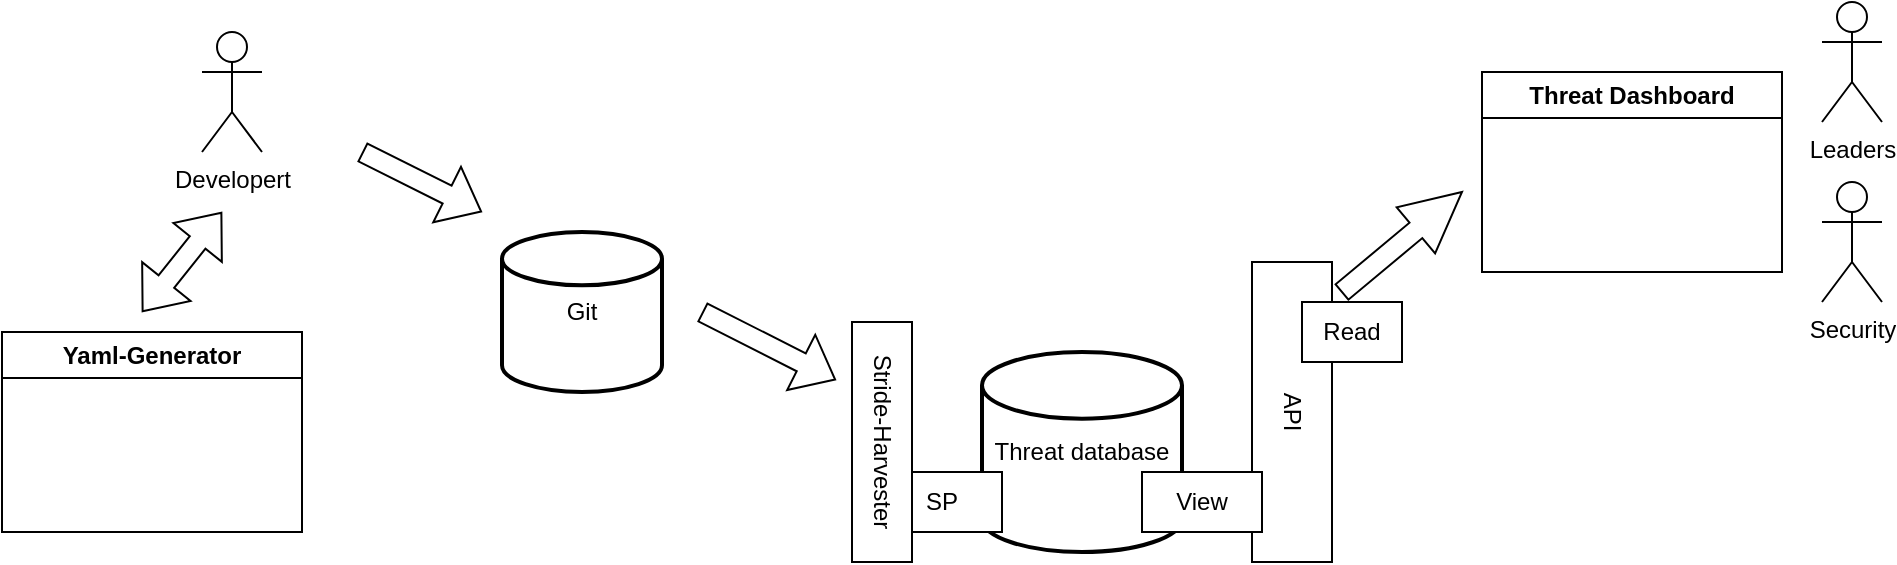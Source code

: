 <mxfile version="20.8.16" type="device"><diagram name="Page-1" id="tdA5yE1lppDhS5QIZ-JK"><mxGraphModel dx="954" dy="698" grid="1" gridSize="10" guides="1" tooltips="1" connect="1" arrows="1" fold="1" page="1" pageScale="1" pageWidth="850" pageHeight="1100" math="0" shadow="0"><root><mxCell id="0"/><mxCell id="1" parent="0"/><mxCell id="4cXsvBYzyxd35MDGide6-1" value="Threat database" style="strokeWidth=2;html=1;shape=mxgraph.flowchart.database;whiteSpace=wrap;verticalAlign=middle;" parent="1" vertex="1"><mxGeometry x="810" y="560" width="100" height="100" as="geometry"/></mxCell><mxCell id="4cXsvBYzyxd35MDGide6-2" value="Threat Dashboard" style="swimlane;whiteSpace=wrap;html=1;" parent="1" vertex="1"><mxGeometry x="1060" y="420" width="150" height="100" as="geometry"/></mxCell><mxCell id="4cXsvBYzyxd35MDGide6-3" value="" style="shape=arrow;endArrow=classic;html=1;rounded=0;" parent="1" edge="1"><mxGeometry width="50" height="50" relative="1" as="geometry"><mxPoint x="990" y="530" as="sourcePoint"/><mxPoint x="1050" y="480" as="targetPoint"/></mxGeometry></mxCell><mxCell id="4cXsvBYzyxd35MDGide6-4" value="Developert" style="shape=umlActor;verticalLabelPosition=bottom;verticalAlign=top;html=1;outlineConnect=0;" parent="1" vertex="1"><mxGeometry x="420" y="400" width="30" height="60" as="geometry"/></mxCell><mxCell id="4cXsvBYzyxd35MDGide6-5" value="" style="shape=flexArrow;endArrow=classic;html=1;rounded=0;" parent="1" edge="1"><mxGeometry width="50" height="50" relative="1" as="geometry"><mxPoint x="500" y="460" as="sourcePoint"/><mxPoint x="560" y="490" as="targetPoint"/></mxGeometry></mxCell><mxCell id="4cXsvBYzyxd35MDGide6-6" value="Leaders" style="shape=umlActor;verticalLabelPosition=bottom;verticalAlign=top;html=1;outlineConnect=0;" parent="1" vertex="1"><mxGeometry x="1230" y="385" width="30" height="60" as="geometry"/></mxCell><mxCell id="4cXsvBYzyxd35MDGide6-7" value="Git" style="strokeWidth=2;html=1;shape=mxgraph.flowchart.database;whiteSpace=wrap;" parent="1" vertex="1"><mxGeometry x="570" y="500" width="80" height="80" as="geometry"/></mxCell><mxCell id="4cXsvBYzyxd35MDGide6-8" value="" style="shape=flexArrow;endArrow=classic;html=1;rounded=0;" parent="1" edge="1"><mxGeometry width="50" height="50" relative="1" as="geometry"><mxPoint x="670" y="540" as="sourcePoint"/><mxPoint x="737" y="574" as="targetPoint"/></mxGeometry></mxCell><mxCell id="4cXsvBYzyxd35MDGide6-9" value="Yaml-Generator" style="swimlane;whiteSpace=wrap;html=1;" parent="1" vertex="1"><mxGeometry x="320" y="550" width="150" height="100" as="geometry"/></mxCell><mxCell id="4cXsvBYzyxd35MDGide6-10" value="" style="shape=flexArrow;endArrow=classic;startArrow=classic;html=1;rounded=0;" parent="1" edge="1"><mxGeometry width="100" height="100" relative="1" as="geometry"><mxPoint x="430" y="490" as="sourcePoint"/><mxPoint x="390" y="540" as="targetPoint"/></mxGeometry></mxCell><mxCell id="4cXsvBYzyxd35MDGide6-11" value="API" style="rounded=0;whiteSpace=wrap;html=1;rotation=90;" parent="1" vertex="1"><mxGeometry x="890" y="570" width="150" height="40" as="geometry"/></mxCell><mxCell id="4cXsvBYzyxd35MDGide6-12" value="Read" style="rounded=0;whiteSpace=wrap;html=1;rotation=0;" parent="1" vertex="1"><mxGeometry x="970" y="535" width="50" height="30" as="geometry"/></mxCell><mxCell id="4cXsvBYzyxd35MDGide6-13" value="View" style="rounded=0;whiteSpace=wrap;html=1;" parent="1" vertex="1"><mxGeometry x="890" y="620" width="60" height="30" as="geometry"/></mxCell><mxCell id="4cXsvBYzyxd35MDGide6-14" value="SP" style="rounded=0;whiteSpace=wrap;html=1;" parent="1" vertex="1"><mxGeometry x="760" y="620" width="60" height="30" as="geometry"/></mxCell><mxCell id="4cXsvBYzyxd35MDGide6-15" value="Stride-Harvester" style="rounded=0;whiteSpace=wrap;html=1;rotation=90;" parent="1" vertex="1"><mxGeometry x="700" y="590" width="120" height="30" as="geometry"/></mxCell><mxCell id="4cXsvBYzyxd35MDGide6-18" value="Security" style="shape=umlActor;verticalLabelPosition=bottom;verticalAlign=top;html=1;outlineConnect=0;" parent="1" vertex="1"><mxGeometry x="1230" y="475" width="30" height="60" as="geometry"/></mxCell></root></mxGraphModel></diagram></mxfile>